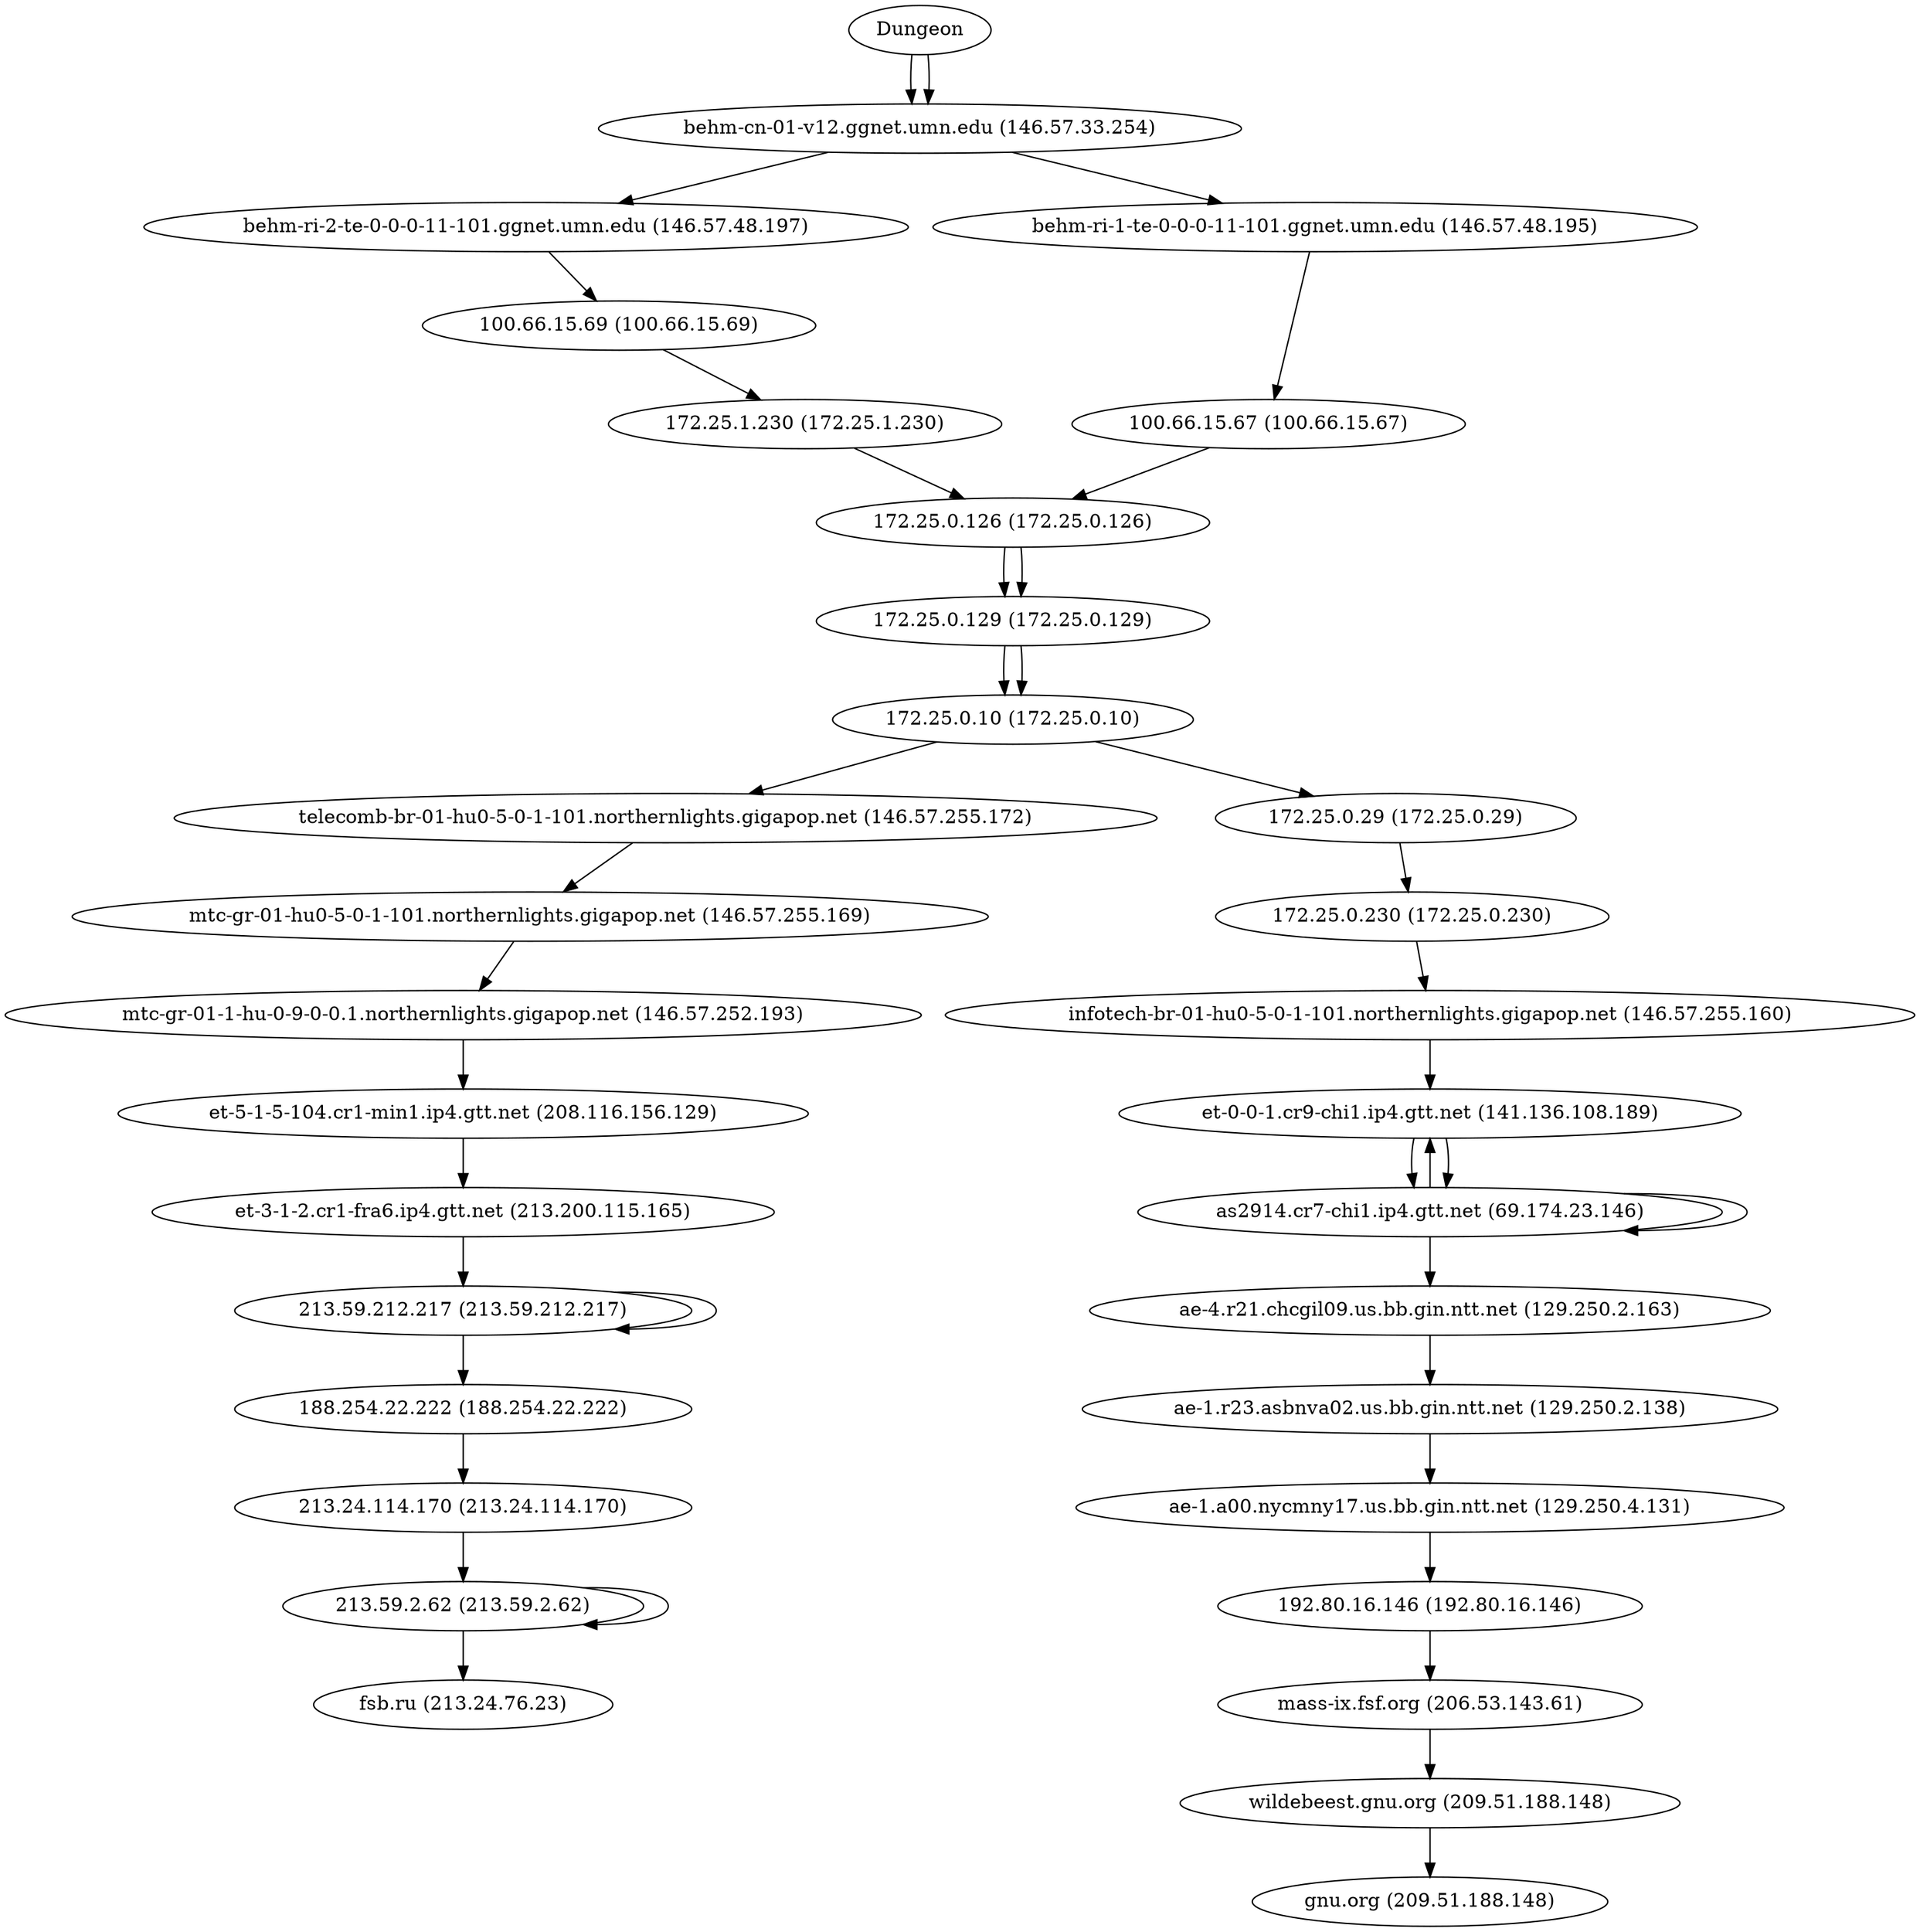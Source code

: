 digraph network {

// traceroute to fsb.ru (213.24.76.23), 60 hops max, 60 byte packets
"Dungeon" -> "behm-cn-01-v12.ggnet.umn.edu (146.57.33.254)";
"behm-cn-01-v12.ggnet.umn.edu (146.57.33.254)" -> "behm-ri-2-te-0-0-0-11-101.ggnet.umn.edu (146.57.48.197)";
"behm-ri-2-te-0-0-0-11-101.ggnet.umn.edu (146.57.48.197)" -> "100.66.15.69 (100.66.15.69)";
"100.66.15.69 (100.66.15.69)" -> "172.25.1.230 (172.25.1.230)";
"172.25.1.230 (172.25.1.230)" -> "172.25.0.126 (172.25.0.126)";
"172.25.0.126 (172.25.0.126)" -> "172.25.0.129 (172.25.0.129)";
"172.25.0.129 (172.25.0.129)" -> "172.25.0.10 (172.25.0.10)";
"172.25.0.10 (172.25.0.10)" -> "telecomb-br-01-hu0-5-0-1-101.northernlights.gigapop.net (146.57.255.172)";
"telecomb-br-01-hu0-5-0-1-101.northernlights.gigapop.net (146.57.255.172)" -> "mtc-gr-01-hu0-5-0-1-101.northernlights.gigapop.net (146.57.255.169)";
"mtc-gr-01-hu0-5-0-1-101.northernlights.gigapop.net (146.57.255.169)" -> "mtc-gr-01-1-hu-0-9-0-0.1.northernlights.gigapop.net (146.57.252.193)";
"mtc-gr-01-1-hu-0-9-0-0.1.northernlights.gigapop.net (146.57.252.193)" -> "et-5-1-5-104.cr1-min1.ip4.gtt.net (208.116.156.129)";
"et-5-1-5-104.cr1-min1.ip4.gtt.net (208.116.156.129)" -> "et-3-1-2.cr1-fra6.ip4.gtt.net (213.200.115.165)";
"et-3-1-2.cr1-fra6.ip4.gtt.net (213.200.115.165)" -> "213.59.212.217 (213.59.212.217)";
"213.59.212.217 (213.59.212.217)" -> "213.59.212.217 (213.59.212.217)";
"213.59.212.217 (213.59.212.217)" -> "188.254.22.222 (188.254.22.222)";
"188.254.22.222 (188.254.22.222)" -> "213.24.114.170 (213.24.114.170)";
"213.24.114.170 (213.24.114.170)" -> "213.59.2.62 (213.59.2.62)";
"213.59.2.62 (213.59.2.62)" -> "213.59.2.62 (213.59.2.62)";
"213.59.2.62 (213.59.2.62)" -> "fsb.ru (213.24.76.23)";

// traceroute to gnu.org (209.51.188.148), 60 hops max, 60 byte packets
"Dungeon" -> "behm-cn-01-v12.ggnet.umn.edu (146.57.33.254)";
"behm-cn-01-v12.ggnet.umn.edu (146.57.33.254)" -> "behm-ri-1-te-0-0-0-11-101.ggnet.umn.edu (146.57.48.195)";
"behm-ri-1-te-0-0-0-11-101.ggnet.umn.edu (146.57.48.195)" -> "100.66.15.67 (100.66.15.67)";
"100.66.15.67 (100.66.15.67)" -> "172.25.0.126 (172.25.0.126)";
"172.25.0.126 (172.25.0.126)" -> "172.25.0.129 (172.25.0.129)";
"172.25.0.129 (172.25.0.129)" -> "172.25.0.10 (172.25.0.10)";
"172.25.0.10 (172.25.0.10)" -> "172.25.0.29 (172.25.0.29)";
"172.25.0.29 (172.25.0.29)" -> "172.25.0.230 (172.25.0.230)";
"172.25.0.230 (172.25.0.230)" -> "infotech-br-01-hu0-5-0-1-101.northernlights.gigapop.net (146.57.255.160)";
"infotech-br-01-hu0-5-0-1-101.northernlights.gigapop.net (146.57.255.160)" -> "et-0-0-1.cr9-chi1.ip4.gtt.net (141.136.108.189)";
"et-0-0-1.cr9-chi1.ip4.gtt.net (141.136.108.189)" -> "as2914.cr7-chi1.ip4.gtt.net (69.174.23.146)";
"as2914.cr7-chi1.ip4.gtt.net (69.174.23.146)" -> "et-0-0-1.cr9-chi1.ip4.gtt.net (141.136.108.189)";
"et-0-0-1.cr9-chi1.ip4.gtt.net (141.136.108.189)" -> "as2914.cr7-chi1.ip4.gtt.net (69.174.23.146)";
"as2914.cr7-chi1.ip4.gtt.net (69.174.23.146)" -> "as2914.cr7-chi1.ip4.gtt.net (69.174.23.146)";
"as2914.cr7-chi1.ip4.gtt.net (69.174.23.146)" -> "ae-4.r21.chcgil09.us.bb.gin.ntt.net (129.250.2.163)";
"ae-4.r21.chcgil09.us.bb.gin.ntt.net (129.250.2.163)" -> "ae-1.r23.asbnva02.us.bb.gin.ntt.net (129.250.2.138)";
"ae-1.r23.asbnva02.us.bb.gin.ntt.net (129.250.2.138)" -> "ae-1.a00.nycmny17.us.bb.gin.ntt.net (129.250.4.131)";
"ae-1.a00.nycmny17.us.bb.gin.ntt.net (129.250.4.131)" -> "192.80.16.146 (192.80.16.146)";
"192.80.16.146 (192.80.16.146)" -> "mass-ix.fsf.org (206.53.143.61)";
"mass-ix.fsf.org (206.53.143.61)" -> "wildebeest.gnu.org (209.51.188.148)";
"wildebeest.gnu.org (209.51.188.148)" -> "gnu.org (209.51.188.148)";
}
